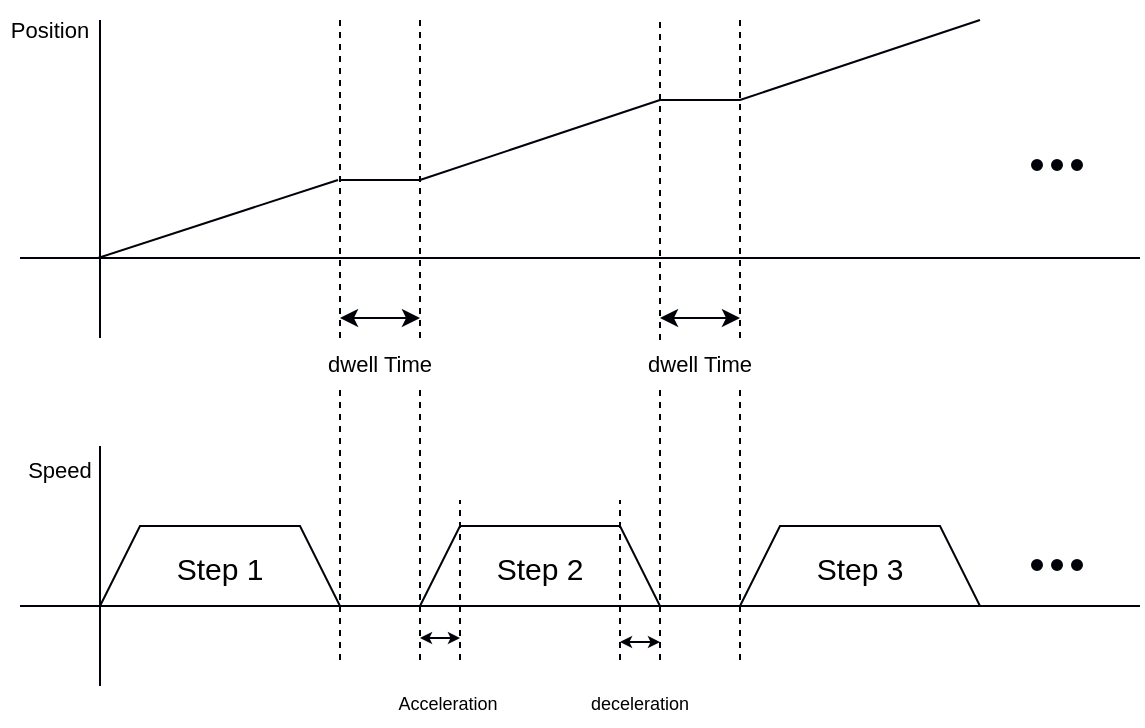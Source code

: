 <mxfile version="15.5.2" type="github">
  <diagram id="FKBwarLhlQA3uH3MAy26" name="Page-1">
    <mxGraphModel dx="981" dy="531" grid="1" gridSize="10" guides="1" tooltips="1" connect="1" arrows="1" fold="1" page="1" pageScale="1" pageWidth="827" pageHeight="1169" math="0" shadow="0">
      <root>
        <mxCell id="0" />
        <mxCell id="1" parent="0" />
        <mxCell id="hSHUfFnJ5lEC5DaV4IqV-23" value="" style="endArrow=none;html=1;rounded=0;strokeColor=#00020A;" edge="1" parent="1">
          <mxGeometry width="50" height="50" relative="1" as="geometry">
            <mxPoint x="160" y="373" as="sourcePoint" />
            <mxPoint x="720" y="373" as="targetPoint" />
          </mxGeometry>
        </mxCell>
        <mxCell id="hSHUfFnJ5lEC5DaV4IqV-24" value="" style="shape=trapezoid;perimeter=trapezoidPerimeter;whiteSpace=wrap;html=1;fixedSize=1;strokeColor=#00020A;fillColor=none;" vertex="1" parent="1">
          <mxGeometry x="200" y="333" width="120" height="40" as="geometry" />
        </mxCell>
        <mxCell id="hSHUfFnJ5lEC5DaV4IqV-25" value="" style="shape=trapezoid;perimeter=trapezoidPerimeter;whiteSpace=wrap;html=1;fixedSize=1;strokeColor=#00020A;fillColor=none;" vertex="1" parent="1">
          <mxGeometry x="360" y="333" width="120" height="40" as="geometry" />
        </mxCell>
        <mxCell id="hSHUfFnJ5lEC5DaV4IqV-26" value="" style="shape=trapezoid;perimeter=trapezoidPerimeter;whiteSpace=wrap;html=1;fixedSize=1;strokeColor=#00020A;fillColor=none;" vertex="1" parent="1">
          <mxGeometry x="520" y="333" width="120" height="40" as="geometry" />
        </mxCell>
        <mxCell id="hSHUfFnJ5lEC5DaV4IqV-35" value="&lt;font style=&quot;font-size: 15px&quot;&gt;Step 1&lt;/font&gt;" style="text;html=1;strokeColor=none;fillColor=none;align=center;verticalAlign=middle;whiteSpace=wrap;rounded=0;" vertex="1" parent="1">
          <mxGeometry x="230" y="339" width="60" height="30" as="geometry" />
        </mxCell>
        <mxCell id="hSHUfFnJ5lEC5DaV4IqV-38" value="&lt;font style=&quot;font-size: 15px&quot;&gt;Step 2&lt;/font&gt;" style="text;html=1;strokeColor=none;fillColor=none;align=center;verticalAlign=middle;whiteSpace=wrap;rounded=0;" vertex="1" parent="1">
          <mxGeometry x="390" y="339" width="60" height="30" as="geometry" />
        </mxCell>
        <mxCell id="hSHUfFnJ5lEC5DaV4IqV-39" value="&lt;font style=&quot;font-size: 15px&quot;&gt;Step 3&lt;/font&gt;" style="text;html=1;strokeColor=none;fillColor=none;align=center;verticalAlign=middle;whiteSpace=wrap;rounded=0;" vertex="1" parent="1">
          <mxGeometry x="550" y="339" width="60" height="30" as="geometry" />
        </mxCell>
        <mxCell id="hSHUfFnJ5lEC5DaV4IqV-40" value="" style="endArrow=none;html=1;rounded=0;fontSize=15;strokeColor=#00020A;" edge="1" parent="1">
          <mxGeometry width="50" height="50" relative="1" as="geometry">
            <mxPoint x="200" y="413" as="sourcePoint" />
            <mxPoint x="200" y="293" as="targetPoint" />
          </mxGeometry>
        </mxCell>
        <mxCell id="hSHUfFnJ5lEC5DaV4IqV-41" value="&lt;font style=&quot;font-size: 11px;&quot;&gt;Speed&lt;/font&gt;" style="text;html=1;strokeColor=none;fillColor=none;align=center;verticalAlign=middle;whiteSpace=wrap;rounded=0;fontSize=11;" vertex="1" parent="1">
          <mxGeometry x="160" y="290" width="40" height="30" as="geometry" />
        </mxCell>
        <mxCell id="hSHUfFnJ5lEC5DaV4IqV-45" value="" style="ellipse;whiteSpace=wrap;html=1;fontSize=15;strokeColor=#00020A;fillColor=#00020A;" vertex="1" parent="1">
          <mxGeometry x="666" y="350" width="5" height="5" as="geometry" />
        </mxCell>
        <mxCell id="hSHUfFnJ5lEC5DaV4IqV-49" value="" style="ellipse;whiteSpace=wrap;html=1;fontSize=15;strokeColor=#00020A;fillColor=#00020A;" vertex="1" parent="1">
          <mxGeometry x="676" y="350" width="5" height="5" as="geometry" />
        </mxCell>
        <mxCell id="hSHUfFnJ5lEC5DaV4IqV-50" value="" style="ellipse;whiteSpace=wrap;html=1;fontSize=15;strokeColor=#00020A;fillColor=#00020A;" vertex="1" parent="1">
          <mxGeometry x="686" y="350" width="5" height="5" as="geometry" />
        </mxCell>
        <mxCell id="hSHUfFnJ5lEC5DaV4IqV-51" value="" style="endArrow=none;html=1;rounded=0;strokeColor=#00020A;" edge="1" parent="1">
          <mxGeometry width="50" height="50" relative="1" as="geometry">
            <mxPoint x="160" y="199.0" as="sourcePoint" />
            <mxPoint x="720" y="199.0" as="targetPoint" />
          </mxGeometry>
        </mxCell>
        <mxCell id="hSHUfFnJ5lEC5DaV4IqV-55" value="" style="endArrow=none;dashed=1;html=1;rounded=0;strokeColor=#00020A;" edge="1" parent="1">
          <mxGeometry width="50" height="50" relative="1" as="geometry">
            <mxPoint x="320" y="80" as="sourcePoint" />
            <mxPoint x="320" y="240" as="targetPoint" />
          </mxGeometry>
        </mxCell>
        <mxCell id="hSHUfFnJ5lEC5DaV4IqV-56" value="" style="endArrow=none;dashed=1;html=1;rounded=0;strokeColor=#00020A;entryX=0.75;entryY=0;entryDx=0;entryDy=0;" edge="1" parent="1" target="hSHUfFnJ5lEC5DaV4IqV-66">
          <mxGeometry width="50" height="50" relative="1" as="geometry">
            <mxPoint x="360" y="80" as="sourcePoint" />
            <mxPoint x="360" y="250" as="targetPoint" />
          </mxGeometry>
        </mxCell>
        <mxCell id="hSHUfFnJ5lEC5DaV4IqV-58" value="" style="endArrow=none;dashed=1;html=1;rounded=0;strokeColor=#00020A;entryX=0.75;entryY=0;entryDx=0;entryDy=0;" edge="1" parent="1" target="hSHUfFnJ5lEC5DaV4IqV-67">
          <mxGeometry width="50" height="50" relative="1" as="geometry">
            <mxPoint x="520" y="80" as="sourcePoint" />
            <mxPoint x="520" y="410" as="targetPoint" />
          </mxGeometry>
        </mxCell>
        <mxCell id="hSHUfFnJ5lEC5DaV4IqV-59" value="" style="endArrow=classic;startArrow=classic;html=1;rounded=0;strokeColor=#00020A;" edge="1" parent="1">
          <mxGeometry width="50" height="50" relative="1" as="geometry">
            <mxPoint x="320" y="229.0" as="sourcePoint" />
            <mxPoint x="360" y="229.0" as="targetPoint" />
          </mxGeometry>
        </mxCell>
        <mxCell id="hSHUfFnJ5lEC5DaV4IqV-60" value="" style="endArrow=classic;startArrow=classic;html=1;rounded=0;strokeColor=#00020A;" edge="1" parent="1">
          <mxGeometry width="50" height="50" relative="1" as="geometry">
            <mxPoint x="480" y="229.0" as="sourcePoint" />
            <mxPoint x="520" y="229.0" as="targetPoint" />
          </mxGeometry>
        </mxCell>
        <mxCell id="hSHUfFnJ5lEC5DaV4IqV-64" value="" style="endArrow=none;html=1;rounded=0;fontSize=15;strokeColor=#00020A;" edge="1" parent="1">
          <mxGeometry width="50" height="50" relative="1" as="geometry">
            <mxPoint x="200" y="239.0" as="sourcePoint" />
            <mxPoint x="200" y="80" as="targetPoint" />
          </mxGeometry>
        </mxCell>
        <mxCell id="hSHUfFnJ5lEC5DaV4IqV-65" value="&lt;font style=&quot;font-size: 11px;&quot;&gt;Position&lt;br style=&quot;font-size: 11px;&quot;&gt;&lt;/font&gt;" style="text;html=1;strokeColor=none;fillColor=none;align=center;verticalAlign=middle;whiteSpace=wrap;rounded=0;fontSize=11;" vertex="1" parent="1">
          <mxGeometry x="150" y="70" width="50" height="30" as="geometry" />
        </mxCell>
        <mxCell id="hSHUfFnJ5lEC5DaV4IqV-66" value="&lt;font style=&quot;font-size: 11px;&quot;&gt;dwell Time&lt;br style=&quot;font-size: 11px;&quot;&gt;&lt;/font&gt;" style="text;html=1;align=center;verticalAlign=middle;whiteSpace=wrap;rounded=0;fillColor=none;strokeColor=none;fontSize=11;" vertex="1" parent="1">
          <mxGeometry x="300" y="240" width="80" height="23" as="geometry" />
        </mxCell>
        <mxCell id="hSHUfFnJ5lEC5DaV4IqV-67" value="&lt;font style=&quot;font-size: 11px;&quot;&gt;dwell Time&lt;br style=&quot;font-size: 11px;&quot;&gt;&lt;/font&gt;" style="text;html=1;strokeColor=none;fillColor=default;align=center;verticalAlign=middle;whiteSpace=wrap;rounded=0;fontSize=11;" vertex="1" parent="1">
          <mxGeometry x="460" y="240" width="80" height="23" as="geometry" />
        </mxCell>
        <mxCell id="hSHUfFnJ5lEC5DaV4IqV-68" value="" style="ellipse;whiteSpace=wrap;html=1;fontSize=15;strokeColor=#00020A;fillColor=#00020A;" vertex="1" parent="1">
          <mxGeometry x="666" y="150" width="5" height="5" as="geometry" />
        </mxCell>
        <mxCell id="hSHUfFnJ5lEC5DaV4IqV-69" value="" style="ellipse;whiteSpace=wrap;html=1;fontSize=15;strokeColor=#00020A;fillColor=#00020A;" vertex="1" parent="1">
          <mxGeometry x="676" y="150" width="5" height="5" as="geometry" />
        </mxCell>
        <mxCell id="hSHUfFnJ5lEC5DaV4IqV-70" value="" style="ellipse;whiteSpace=wrap;html=1;fontSize=15;strokeColor=#00020A;fillColor=#00020A;" vertex="1" parent="1">
          <mxGeometry x="686" y="150" width="5" height="5" as="geometry" />
        </mxCell>
        <mxCell id="hSHUfFnJ5lEC5DaV4IqV-71" value="" style="endArrow=none;html=1;rounded=0;fontSize=15;strokeColor=#00020A;" edge="1" parent="1">
          <mxGeometry width="50" height="50" relative="1" as="geometry">
            <mxPoint x="199" y="199" as="sourcePoint" />
            <mxPoint x="319" y="160" as="targetPoint" />
          </mxGeometry>
        </mxCell>
        <mxCell id="hSHUfFnJ5lEC5DaV4IqV-72" value="" style="endArrow=none;html=1;rounded=0;fontSize=15;strokeColor=#00020A;" edge="1" parent="1">
          <mxGeometry width="50" height="50" relative="1" as="geometry">
            <mxPoint x="320" y="160" as="sourcePoint" />
            <mxPoint x="360" y="160" as="targetPoint" />
          </mxGeometry>
        </mxCell>
        <mxCell id="hSHUfFnJ5lEC5DaV4IqV-73" value="" style="endArrow=none;html=1;rounded=0;fontSize=15;strokeColor=#00020A;" edge="1" parent="1">
          <mxGeometry width="50" height="50" relative="1" as="geometry">
            <mxPoint x="360" y="160" as="sourcePoint" />
            <mxPoint x="480" y="120" as="targetPoint" />
          </mxGeometry>
        </mxCell>
        <mxCell id="hSHUfFnJ5lEC5DaV4IqV-74" value="" style="endArrow=none;html=1;rounded=0;fontSize=15;strokeColor=#00020A;" edge="1" parent="1">
          <mxGeometry width="50" height="50" relative="1" as="geometry">
            <mxPoint x="480" y="120" as="sourcePoint" />
            <mxPoint x="520" y="120" as="targetPoint" />
          </mxGeometry>
        </mxCell>
        <mxCell id="hSHUfFnJ5lEC5DaV4IqV-75" value="" style="endArrow=none;html=1;rounded=0;fontSize=15;strokeColor=#00020A;" edge="1" parent="1">
          <mxGeometry width="50" height="50" relative="1" as="geometry">
            <mxPoint x="520" y="120" as="sourcePoint" />
            <mxPoint x="640" y="80" as="targetPoint" />
          </mxGeometry>
        </mxCell>
        <mxCell id="hSHUfFnJ5lEC5DaV4IqV-86" value="" style="endArrow=classic;startArrow=classic;html=1;rounded=0;strokeColor=#00020A;endSize=3;startSize=3;" edge="1" parent="1">
          <mxGeometry width="50" height="50" relative="1" as="geometry">
            <mxPoint x="360" y="389.0" as="sourcePoint" />
            <mxPoint x="380" y="389" as="targetPoint" />
          </mxGeometry>
        </mxCell>
        <mxCell id="hSHUfFnJ5lEC5DaV4IqV-87" value="&lt;font style=&quot;font-size: 9px;&quot;&gt;Acceleration&lt;br style=&quot;font-size: 9px;&quot;&gt;&lt;/font&gt;" style="text;html=1;align=center;verticalAlign=middle;whiteSpace=wrap;rounded=0;fillColor=none;strokeColor=none;fontSize=9;" vertex="1" parent="1">
          <mxGeometry x="334" y="410" width="80" height="23" as="geometry" />
        </mxCell>
        <mxCell id="hSHUfFnJ5lEC5DaV4IqV-88" value="&lt;font style=&quot;font-size: 9px;&quot;&gt;deceleration&lt;br style=&quot;font-size: 9px;&quot;&gt;&lt;/font&gt;" style="text;html=1;align=center;verticalAlign=middle;whiteSpace=wrap;rounded=0;fillColor=none;strokeColor=none;fontSize=9;" vertex="1" parent="1">
          <mxGeometry x="430" y="410" width="80" height="23" as="geometry" />
        </mxCell>
        <mxCell id="hSHUfFnJ5lEC5DaV4IqV-90" value="" style="endArrow=classic;startArrow=classic;html=1;rounded=0;strokeColor=#00020A;endSize=3;startSize=3;" edge="1" parent="1">
          <mxGeometry width="50" height="50" relative="1" as="geometry">
            <mxPoint x="460" y="391.0" as="sourcePoint" />
            <mxPoint x="480" y="391.0" as="targetPoint" />
          </mxGeometry>
        </mxCell>
        <mxCell id="hSHUfFnJ5lEC5DaV4IqV-92" value="" style="endArrow=none;dashed=1;html=1;rounded=0;fontSize=11;startSize=3;endSize=3;strokeColor=#00020A;entryX=0.25;entryY=1;entryDx=0;entryDy=0;" edge="1" parent="1" target="hSHUfFnJ5lEC5DaV4IqV-66">
          <mxGeometry width="50" height="50" relative="1" as="geometry">
            <mxPoint x="320" y="400" as="sourcePoint" />
            <mxPoint x="600" y="240" as="targetPoint" />
          </mxGeometry>
        </mxCell>
        <mxCell id="hSHUfFnJ5lEC5DaV4IqV-93" value="" style="endArrow=none;dashed=1;html=1;rounded=0;fontSize=11;startSize=3;endSize=3;strokeColor=#00020A;entryX=0.75;entryY=1;entryDx=0;entryDy=0;" edge="1" parent="1" target="hSHUfFnJ5lEC5DaV4IqV-66">
          <mxGeometry width="50" height="50" relative="1" as="geometry">
            <mxPoint x="360" y="400" as="sourcePoint" />
            <mxPoint x="600" y="240" as="targetPoint" />
          </mxGeometry>
        </mxCell>
        <mxCell id="hSHUfFnJ5lEC5DaV4IqV-95" value="" style="endArrow=none;dashed=1;html=1;rounded=0;fontSize=11;startSize=3;endSize=3;strokeColor=#00020A;" edge="1" parent="1">
          <mxGeometry width="50" height="50" relative="1" as="geometry">
            <mxPoint x="380" y="400" as="sourcePoint" />
            <mxPoint x="380" y="320" as="targetPoint" />
          </mxGeometry>
        </mxCell>
        <mxCell id="hSHUfFnJ5lEC5DaV4IqV-96" value="" style="endArrow=none;dashed=1;html=1;rounded=0;fontSize=11;startSize=3;endSize=3;strokeColor=#00020A;" edge="1" parent="1">
          <mxGeometry width="50" height="50" relative="1" as="geometry">
            <mxPoint x="460" y="400" as="sourcePoint" />
            <mxPoint x="460" y="320" as="targetPoint" />
          </mxGeometry>
        </mxCell>
        <mxCell id="hSHUfFnJ5lEC5DaV4IqV-97" value="" style="endArrow=none;dashed=1;html=1;rounded=0;fontSize=11;startSize=3;endSize=3;strokeColor=#00020A;exitX=0.25;exitY=0;exitDx=0;exitDy=0;" edge="1" parent="1" source="hSHUfFnJ5lEC5DaV4IqV-67">
          <mxGeometry width="50" height="50" relative="1" as="geometry">
            <mxPoint x="550" y="290" as="sourcePoint" />
            <mxPoint x="480" y="80" as="targetPoint" />
          </mxGeometry>
        </mxCell>
        <mxCell id="hSHUfFnJ5lEC5DaV4IqV-98" value="" style="endArrow=none;dashed=1;html=1;rounded=0;fontSize=11;startSize=3;endSize=3;strokeColor=#00020A;entryX=0.25;entryY=1;entryDx=0;entryDy=0;" edge="1" parent="1" target="hSHUfFnJ5lEC5DaV4IqV-67">
          <mxGeometry width="50" height="50" relative="1" as="geometry">
            <mxPoint x="480" y="400" as="sourcePoint" />
            <mxPoint x="600" y="240" as="targetPoint" />
          </mxGeometry>
        </mxCell>
        <mxCell id="hSHUfFnJ5lEC5DaV4IqV-99" value="" style="endArrow=none;dashed=1;html=1;rounded=0;fontSize=11;startSize=3;endSize=3;strokeColor=#00020A;entryX=0.75;entryY=1;entryDx=0;entryDy=0;" edge="1" parent="1" target="hSHUfFnJ5lEC5DaV4IqV-67">
          <mxGeometry width="50" height="50" relative="1" as="geometry">
            <mxPoint x="520" y="400" as="sourcePoint" />
            <mxPoint x="600" y="240" as="targetPoint" />
          </mxGeometry>
        </mxCell>
      </root>
    </mxGraphModel>
  </diagram>
</mxfile>

